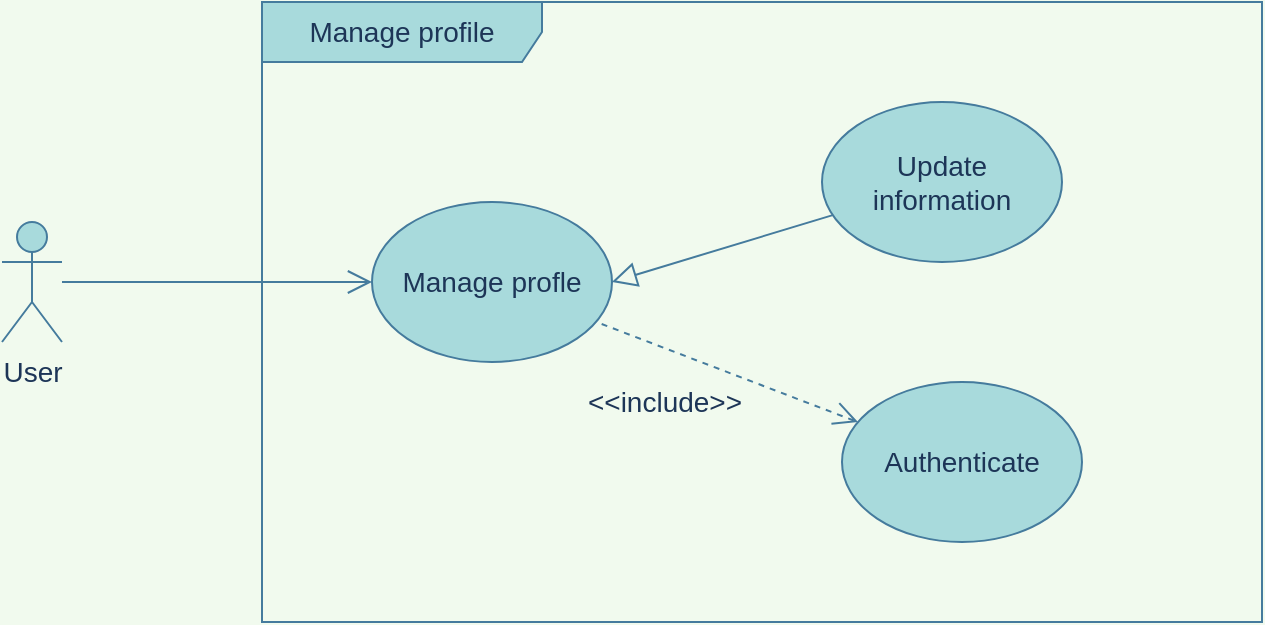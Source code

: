 <mxfile>
    <diagram id="6EGsq8LDl93N3KaSGGD2" name="Page-1">
        <mxGraphModel dx="698" dy="562" grid="1" gridSize="10" guides="1" tooltips="1" connect="1" arrows="1" fold="1" page="1" pageScale="1" pageWidth="850" pageHeight="1100" background="#F1FAEE" math="0" shadow="0">
            <root>
                <mxCell id="0"/>
                <mxCell id="1" parent="0"/>
                <mxCell id="10" value="Manage profile" style="shape=umlFrame;whiteSpace=wrap;html=1;fontSize=14;width=140;height=30;fillColor=#A8DADC;strokeColor=#457B9D;fontColor=#1D3557;" parent="1" vertex="1">
                    <mxGeometry x="250" y="120" width="500" height="310" as="geometry"/>
                </mxCell>
                <mxCell id="4" style="edgeStyle=orthogonalEdgeStyle;rounded=0;orthogonalLoop=1;jettySize=auto;html=1;endArrow=open;endFill=0;fontSize=14;strokeColor=#457B9D;fontColor=#1D3557;labelBackgroundColor=#F1FAEE;endSize=10;startSize=10;" parent="1" source="2" target="3" edge="1">
                    <mxGeometry relative="1" as="geometry"/>
                </mxCell>
                <mxCell id="2" value="User" style="shape=umlActor;verticalLabelPosition=bottom;verticalAlign=top;html=1;outlineConnect=0;fontSize=14;fillColor=#A8DADC;strokeColor=#457B9D;fontColor=#1D3557;" parent="1" vertex="1">
                    <mxGeometry x="120" y="230" width="30" height="60" as="geometry"/>
                </mxCell>
                <mxCell id="3" value="Manage profle" style="ellipse;whiteSpace=wrap;html=1;fontSize=14;fillColor=#A8DADC;strokeColor=#457B9D;fontColor=#1D3557;" parent="1" vertex="1">
                    <mxGeometry x="305" y="220" width="120" height="80" as="geometry"/>
                </mxCell>
                <mxCell id="6" style="rounded=0;orthogonalLoop=1;jettySize=auto;html=1;entryX=1;entryY=0.5;entryDx=0;entryDy=0;endArrow=block;endFill=0;fontSize=14;strokeColor=#457B9D;fontColor=#1D3557;labelBackgroundColor=#F1FAEE;endSize=10;startSize=10;" parent="1" source="5" target="3" edge="1">
                    <mxGeometry relative="1" as="geometry"/>
                </mxCell>
                <mxCell id="5" value="Update information" style="ellipse;whiteSpace=wrap;html=1;fontSize=14;fillColor=#A8DADC;strokeColor=#457B9D;fontColor=#1D3557;" parent="1" vertex="1">
                    <mxGeometry x="530" y="170" width="120" height="80" as="geometry"/>
                </mxCell>
                <mxCell id="8" style="edgeStyle=none;rounded=0;orthogonalLoop=1;jettySize=auto;html=1;fontSize=14;endArrow=none;endFill=0;dashed=1;strokeColor=#457B9D;fontColor=#1D3557;labelBackgroundColor=#F1FAEE;startArrow=open;startFill=0;endSize=10;startSize=10;" parent="1" source="7" target="3" edge="1">
                    <mxGeometry relative="1" as="geometry"/>
                </mxCell>
                <mxCell id="9" value="&amp;lt;&amp;lt;include&amp;gt;&amp;gt;" style="edgeLabel;html=1;align=center;verticalAlign=middle;resizable=0;points=[];fontSize=14;fontColor=#1D3557;labelBackgroundColor=#F1FAEE;" parent="8" connectable="0" vertex="1">
                    <mxGeometry x="0.478" y="5" relative="1" as="geometry">
                        <mxPoint x="1" y="22" as="offset"/>
                    </mxGeometry>
                </mxCell>
                <mxCell id="7" value="Authenticate" style="ellipse;whiteSpace=wrap;html=1;fontSize=14;fillColor=#A8DADC;strokeColor=#457B9D;fontColor=#1D3557;" parent="1" vertex="1">
                    <mxGeometry x="540" y="310" width="120" height="80" as="geometry"/>
                </mxCell>
            </root>
        </mxGraphModel>
    </diagram>
</mxfile>